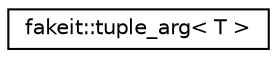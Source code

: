 digraph "Graphical Class Hierarchy"
{
  edge [fontname="Helvetica",fontsize="10",labelfontname="Helvetica",labelfontsize="10"];
  node [fontname="Helvetica",fontsize="10",shape=record];
  rankdir="LR";
  Node1 [label="fakeit::tuple_arg\< T \>",height=0.2,width=0.4,color="black", fillcolor="white", style="filled",URL="$d5/d89/structfakeit_1_1tuple__arg.html"];
}
